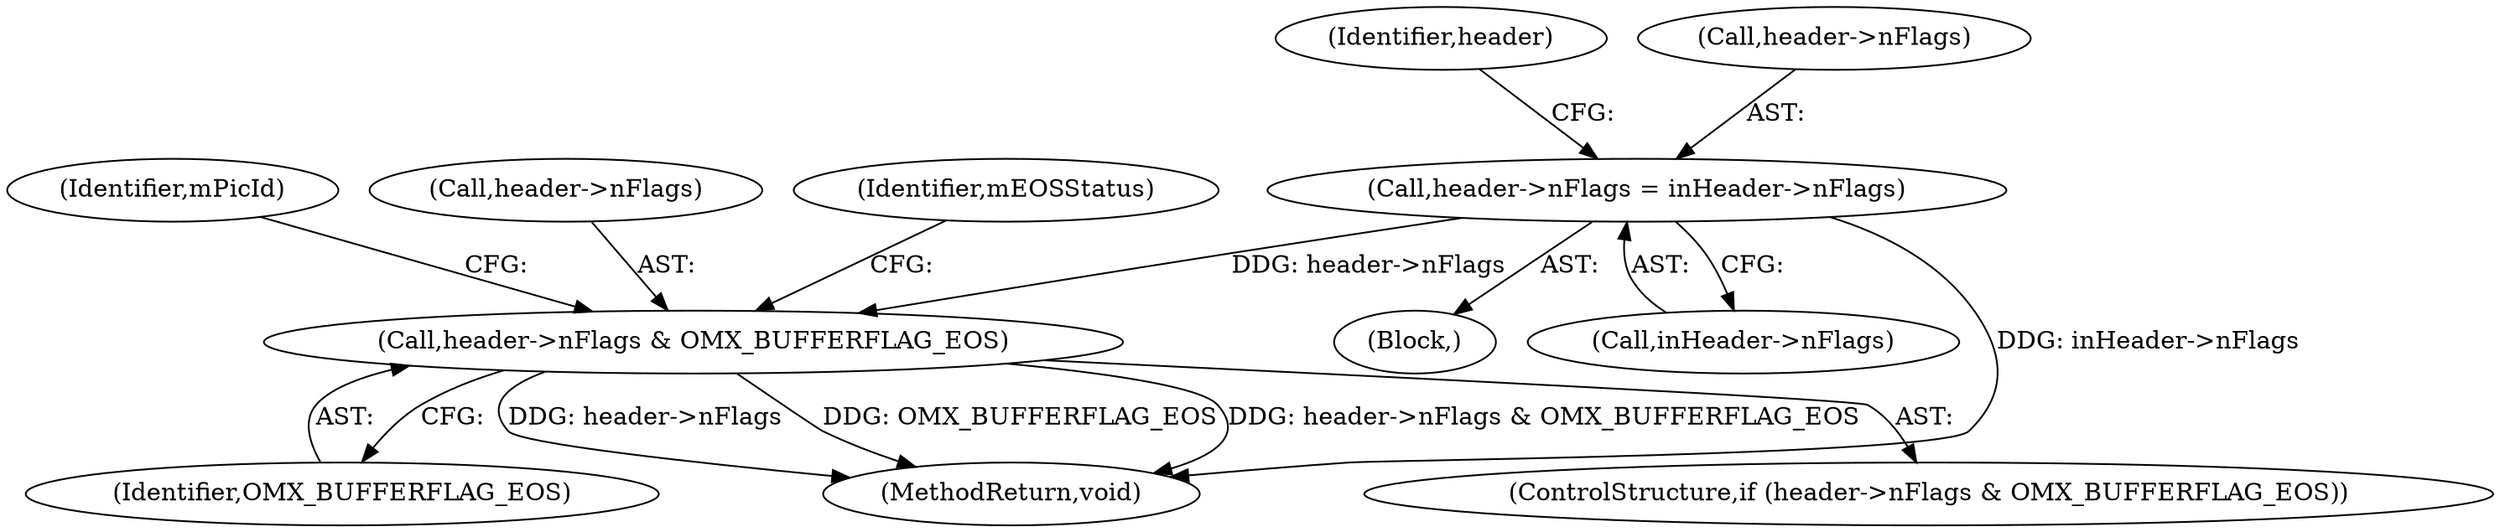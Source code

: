 digraph "0_Android_d2f47191538837e796e2b10c1ff7e1ee35f6e0ab_2@pointer" {
"1000190" [label="(Call,header->nFlags = inHeader->nFlags)"];
"1000198" [label="(Call,header->nFlags & OMX_BUFFERFLAG_EOS)"];
"1000190" [label="(Call,header->nFlags = inHeader->nFlags)"];
"1000208" [label="(Identifier,mPicId)"];
"1000199" [label="(Call,header->nFlags)"];
"1000400" [label="(MethodReturn,void)"];
"1000205" [label="(Identifier,mEOSStatus)"];
"1000200" [label="(Identifier,header)"];
"1000198" [label="(Call,header->nFlags & OMX_BUFFERFLAG_EOS)"];
"1000197" [label="(ControlStructure,if (header->nFlags & OMX_BUFFERFLAG_EOS))"];
"1000202" [label="(Identifier,OMX_BUFFERFLAG_EOS)"];
"1000194" [label="(Call,inHeader->nFlags)"];
"1000191" [label="(Call,header->nFlags)"];
"1000155" [label="(Block,)"];
"1000190" -> "1000155"  [label="AST: "];
"1000190" -> "1000194"  [label="CFG: "];
"1000191" -> "1000190"  [label="AST: "];
"1000194" -> "1000190"  [label="AST: "];
"1000200" -> "1000190"  [label="CFG: "];
"1000190" -> "1000400"  [label="DDG: inHeader->nFlags"];
"1000190" -> "1000198"  [label="DDG: header->nFlags"];
"1000198" -> "1000197"  [label="AST: "];
"1000198" -> "1000202"  [label="CFG: "];
"1000199" -> "1000198"  [label="AST: "];
"1000202" -> "1000198"  [label="AST: "];
"1000205" -> "1000198"  [label="CFG: "];
"1000208" -> "1000198"  [label="CFG: "];
"1000198" -> "1000400"  [label="DDG: header->nFlags"];
"1000198" -> "1000400"  [label="DDG: OMX_BUFFERFLAG_EOS"];
"1000198" -> "1000400"  [label="DDG: header->nFlags & OMX_BUFFERFLAG_EOS"];
}
